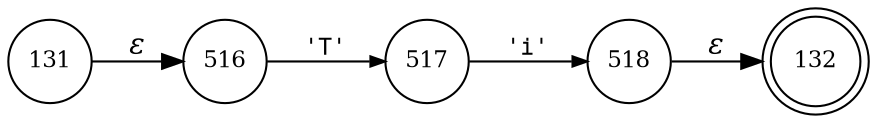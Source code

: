 digraph ATN {
rankdir=LR;
s132[fontsize=11, label="132", shape=doublecircle, fixedsize=true, width=.6];
s131[fontsize=11,label="131", shape=circle, fixedsize=true, width=.55, peripheries=1];
s516[fontsize=11,label="516", shape=circle, fixedsize=true, width=.55, peripheries=1];
s517[fontsize=11,label="517", shape=circle, fixedsize=true, width=.55, peripheries=1];
s518[fontsize=11,label="518", shape=circle, fixedsize=true, width=.55, peripheries=1];
s131 -> s516 [fontname="Times-Italic", label="&epsilon;"];
s516 -> s517 [fontsize=11, fontname="Courier", arrowsize=.7, label = "'T'", arrowhead = normal];
s517 -> s518 [fontsize=11, fontname="Courier", arrowsize=.7, label = "'i'", arrowhead = normal];
s518 -> s132 [fontname="Times-Italic", label="&epsilon;"];
}